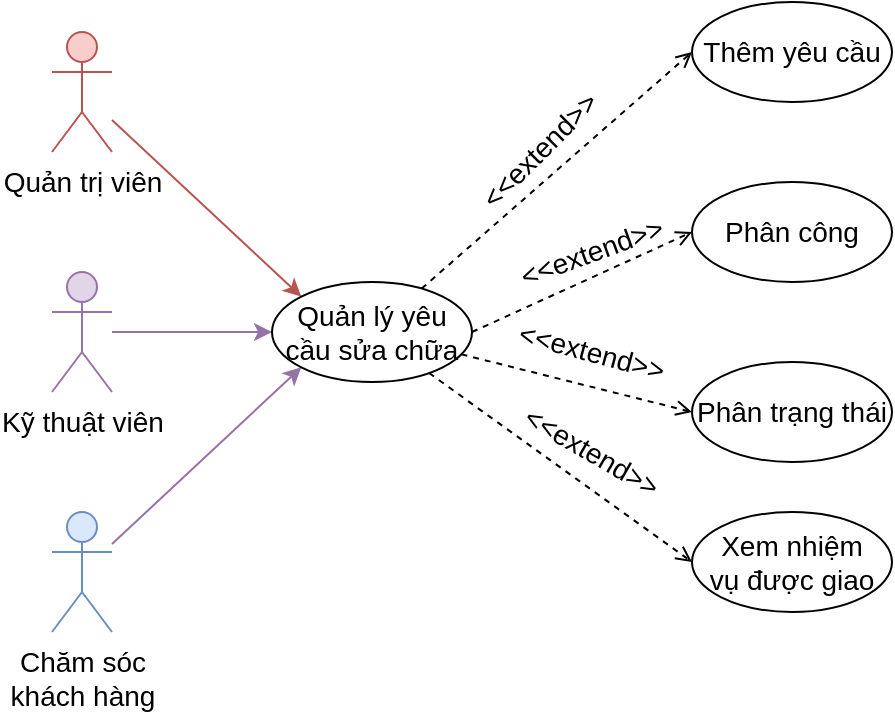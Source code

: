 <mxfile version="22.1.16" type="device">
  <diagram name="Page-1" id="l7v757lj-2b0NoQ8_WL3">
    <mxGraphModel dx="1050" dy="621" grid="1" gridSize="10" guides="1" tooltips="1" connect="1" arrows="1" fold="1" page="1" pageScale="1" pageWidth="850" pageHeight="1100" math="0" shadow="0">
      <root>
        <mxCell id="0" />
        <mxCell id="1" parent="0" />
        <mxCell id="3AefqNxRotzKwqe1arKw-1" style="rounded=0;orthogonalLoop=1;jettySize=auto;html=1;entryX=0;entryY=0;entryDx=0;entryDy=0;fillColor=#f8cecc;strokeColor=#b85450;" parent="1" source="3AefqNxRotzKwqe1arKw-2" target="3AefqNxRotzKwqe1arKw-12" edge="1">
          <mxGeometry relative="1" as="geometry" />
        </mxCell>
        <mxCell id="3AefqNxRotzKwqe1arKw-2" value="Quản trị viên" style="shape=umlActor;verticalLabelPosition=bottom;verticalAlign=top;html=1;outlineConnect=0;fillColor=#f8cecc;strokeColor=#b85450;fontSize=14;" parent="1" vertex="1">
          <mxGeometry x="250" y="185" width="30" height="60" as="geometry" />
        </mxCell>
        <mxCell id="3AefqNxRotzKwqe1arKw-5" style="rounded=0;orthogonalLoop=1;jettySize=auto;html=1;entryX=0;entryY=0.5;entryDx=0;entryDy=0;fillColor=#e1d5e7;strokeColor=#9673a6;" parent="1" source="3AefqNxRotzKwqe1arKw-6" target="3AefqNxRotzKwqe1arKw-12" edge="1">
          <mxGeometry relative="1" as="geometry" />
        </mxCell>
        <mxCell id="3AefqNxRotzKwqe1arKw-6" value="Kỹ thuật viên" style="shape=umlActor;verticalLabelPosition=bottom;verticalAlign=top;html=1;outlineConnect=0;fontSize=14;fillColor=#e1d5e7;strokeColor=#9673a6;" parent="1" vertex="1">
          <mxGeometry x="250" y="305" width="30" height="60" as="geometry" />
        </mxCell>
        <mxCell id="3AefqNxRotzKwqe1arKw-7" style="rounded=0;orthogonalLoop=1;jettySize=auto;html=1;entryX=0;entryY=1;entryDx=0;entryDy=0;fillColor=#e1d5e7;strokeColor=#9673a6;" parent="1" source="3AefqNxRotzKwqe1arKw-8" target="3AefqNxRotzKwqe1arKw-12" edge="1">
          <mxGeometry relative="1" as="geometry" />
        </mxCell>
        <mxCell id="3AefqNxRotzKwqe1arKw-8" value="Chăm sóc&lt;br style=&quot;font-size: 14px;&quot;&gt;khách hàng" style="shape=umlActor;verticalLabelPosition=bottom;verticalAlign=top;html=1;outlineConnect=0;fontSize=14;fillColor=#dae8fc;strokeColor=#6c8ebf;" parent="1" vertex="1">
          <mxGeometry x="250" y="425" width="30" height="60" as="geometry" />
        </mxCell>
        <mxCell id="3AefqNxRotzKwqe1arKw-9" style="rounded=0;orthogonalLoop=1;jettySize=auto;html=1;entryX=0;entryY=0.5;entryDx=0;entryDy=0;dashed=1;endArrow=open;endFill=0;" parent="1" source="3AefqNxRotzKwqe1arKw-12" target="3AefqNxRotzKwqe1arKw-15" edge="1">
          <mxGeometry relative="1" as="geometry" />
        </mxCell>
        <mxCell id="3AefqNxRotzKwqe1arKw-10" style="rounded=0;orthogonalLoop=1;jettySize=auto;html=1;exitX=1;exitY=0.5;exitDx=0;exitDy=0;entryX=0;entryY=0.5;entryDx=0;entryDy=0;dashed=1;endArrow=open;endFill=0;" parent="1" source="3AefqNxRotzKwqe1arKw-12" target="3AefqNxRotzKwqe1arKw-13" edge="1">
          <mxGeometry relative="1" as="geometry" />
        </mxCell>
        <mxCell id="3AefqNxRotzKwqe1arKw-11" style="rounded=0;orthogonalLoop=1;jettySize=auto;html=1;dashed=1;endArrow=open;endFill=0;entryX=0;entryY=0.5;entryDx=0;entryDy=0;" parent="1" source="3AefqNxRotzKwqe1arKw-12" target="3AefqNxRotzKwqe1arKw-18" edge="1">
          <mxGeometry relative="1" as="geometry">
            <mxPoint x="592.112" y="443.4" as="targetPoint" />
          </mxGeometry>
        </mxCell>
        <mxCell id="3AefqNxRotzKwqe1arKw-12" value="Quản lý yêu cầu sửa chữa" style="ellipse;whiteSpace=wrap;html=1;fontSize=14;" parent="1" vertex="1">
          <mxGeometry x="360" y="310" width="100" height="50" as="geometry" />
        </mxCell>
        <mxCell id="3AefqNxRotzKwqe1arKw-13" value="Phân công" style="ellipse;whiteSpace=wrap;html=1;fontSize=14;" parent="1" vertex="1">
          <mxGeometry x="570" y="260" width="100" height="50" as="geometry" />
        </mxCell>
        <mxCell id="3AefqNxRotzKwqe1arKw-15" value="Thêm yêu cầu" style="ellipse;whiteSpace=wrap;html=1;fontSize=14;" parent="1" vertex="1">
          <mxGeometry x="570" y="170" width="100" height="50" as="geometry" />
        </mxCell>
        <mxCell id="3AefqNxRotzKwqe1arKw-16" value="Phân trạng thái" style="ellipse;whiteSpace=wrap;html=1;fontSize=14;" parent="1" vertex="1">
          <mxGeometry x="570" y="350" width="100" height="50" as="geometry" />
        </mxCell>
        <mxCell id="3AefqNxRotzKwqe1arKw-17" style="rounded=0;orthogonalLoop=1;jettySize=auto;html=1;entryX=0;entryY=0.5;entryDx=0;entryDy=0;dashed=1;endArrow=open;endFill=0;" parent="1" source="3AefqNxRotzKwqe1arKw-12" target="3AefqNxRotzKwqe1arKw-16" edge="1">
          <mxGeometry relative="1" as="geometry" />
        </mxCell>
        <mxCell id="3AefqNxRotzKwqe1arKw-18" value="Xem nhiệm&lt;br&gt;vụ được giao" style="ellipse;whiteSpace=wrap;html=1;fontSize=14;" parent="1" vertex="1">
          <mxGeometry x="570" y="425" width="100" height="50" as="geometry" />
        </mxCell>
        <mxCell id="6i7B33aWNmduBdB55DWK-1" value="&amp;lt;&amp;lt;extend&amp;gt;&amp;gt;" style="text;html=1;strokeColor=none;fillColor=none;align=center;verticalAlign=middle;whiteSpace=wrap;rounded=0;fontSize=14;rotation=15;" parent="1" vertex="1">
          <mxGeometry x="490" y="330" width="60" height="30" as="geometry" />
        </mxCell>
        <mxCell id="6i7B33aWNmduBdB55DWK-2" value="&amp;lt;&amp;lt;extend&amp;gt;&amp;gt;" style="text;html=1;strokeColor=none;fillColor=none;align=center;verticalAlign=middle;whiteSpace=wrap;rounded=0;fontSize=14;rotation=30;" parent="1" vertex="1">
          <mxGeometry x="490" y="380" width="60" height="30" as="geometry" />
        </mxCell>
        <mxCell id="6i7B33aWNmduBdB55DWK-3" value="&amp;lt;&amp;lt;extend&amp;gt;&amp;gt;" style="text;html=1;strokeColor=none;fillColor=none;align=center;verticalAlign=middle;whiteSpace=wrap;rounded=0;fontSize=14;rotation=-20;" parent="1" vertex="1">
          <mxGeometry x="490" y="280" width="60" height="30" as="geometry" />
        </mxCell>
        <mxCell id="6i7B33aWNmduBdB55DWK-4" value="&amp;lt;&amp;lt;extend&amp;gt;&amp;gt;" style="text;html=1;strokeColor=none;fillColor=none;align=center;verticalAlign=middle;whiteSpace=wrap;rounded=0;fontSize=14;rotation=-45;" parent="1" vertex="1">
          <mxGeometry x="464" y="229" width="60" height="30" as="geometry" />
        </mxCell>
      </root>
    </mxGraphModel>
  </diagram>
</mxfile>
